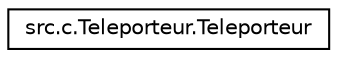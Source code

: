 digraph "Graphical Class Hierarchy"
{
  edge [fontname="Helvetica",fontsize="10",labelfontname="Helvetica",labelfontsize="10"];
  node [fontname="Helvetica",fontsize="10",shape=record];
  rankdir="LR";
  Node1 [label="src.c.Teleporteur.Teleporteur",height=0.2,width=0.4,color="black", fillcolor="white", style="filled",URL="$classsrc_1_1c_1_1_teleporteur_1_1_teleporteur.html"];
}
